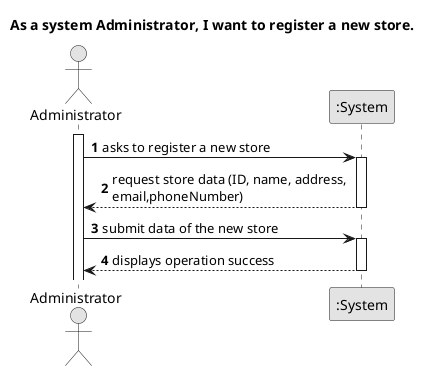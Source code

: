 @startuml
skinparam monochrome true
skinparam packageStyle rectangle
skinparam shadowing false



title As a system Administrator, I want to register a new store.

autonumber

actor "Administrator" as Administrator
participant ":System" as System

activate Administrator

    Administrator -> System : asks to register a new store
    activate System

'        System --> Administrator : provide store manager list
'    deactivate System
'
'    Administrator -> System : selectes and sends store manager from list
'    activate System

        System --> Administrator: request store data (ID, name, address, \nemail,phoneNumber)
    deactivate System

    Administrator -> System : submit data of the new store
        activate System

        System --> Administrator : displays operation success
    deactivate System

@enduml